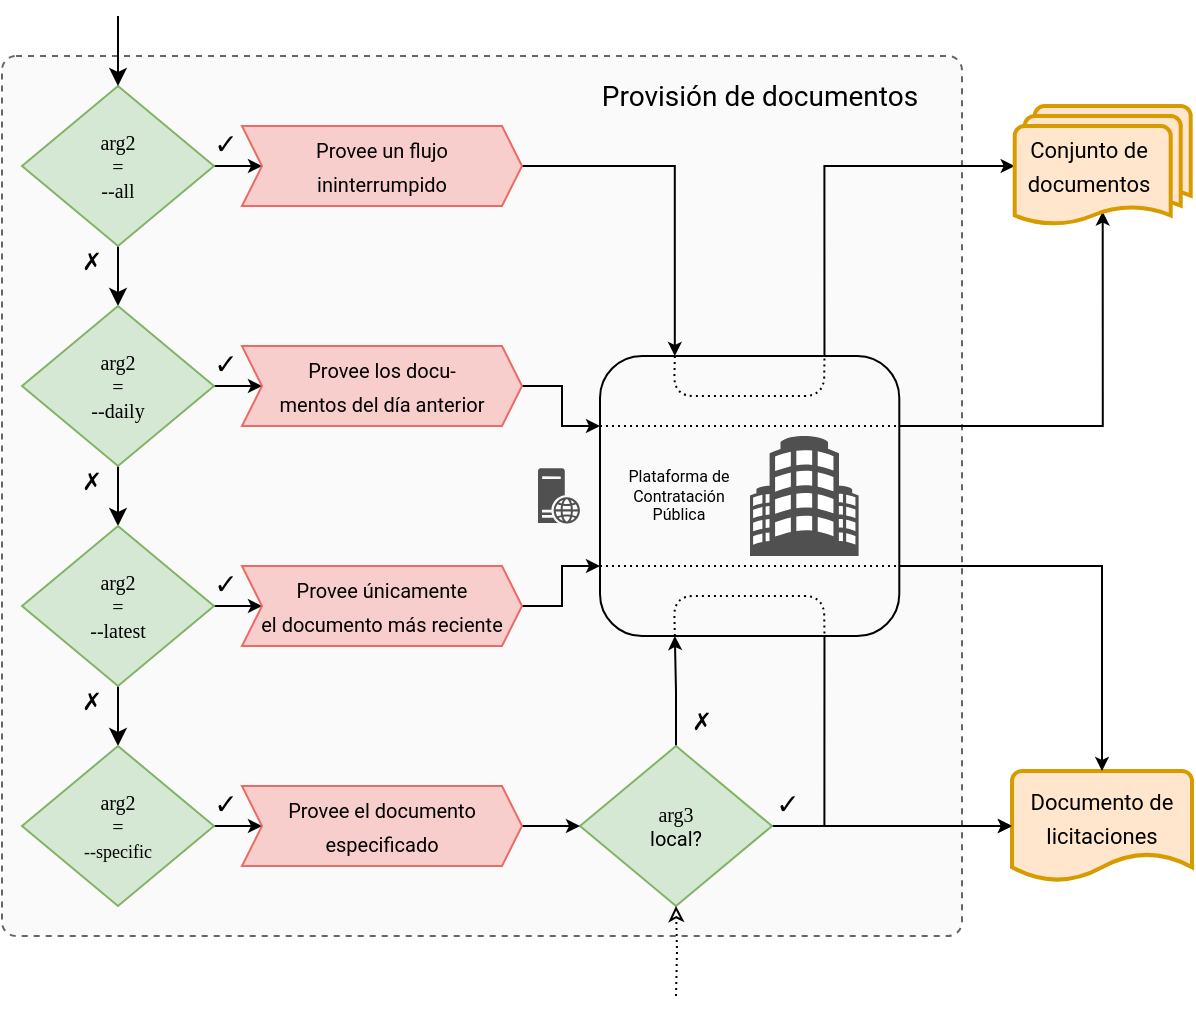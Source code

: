 <mxfile version="14.5.1" type="device"><diagram id="D43cGBjkXpeXj9T8Ub0n" name="Página-1"><mxGraphModel dx="1422" dy="825" grid="1" gridSize="10" guides="1" tooltips="1" connect="1" arrows="1" fold="1" page="1" pageScale="1" pageWidth="827" pageHeight="1169" math="0" shadow="0"><root><mxCell id="0"/><mxCell id="1" parent="0"/><mxCell id="o8vyG-Qpe4E2RXalqWkk-1" value="" style="rounded=1;whiteSpace=wrap;html=1;absoluteArcSize=1;arcSize=14;strokeWidth=1;fontFamily=Roboto;fontSource=https%3A%2F%2Ffonts.googleapis.com%2Fcss%3Ffamily%3DRoboto;strokeColor=#666666;fontColor=#333333;dashed=1;fillColor=#FAFAFA;" parent="1" vertex="1"><mxGeometry x="40" y="40" width="480" height="440" as="geometry"/></mxCell><mxCell id="o8vyG-Qpe4E2RXalqWkk-3" style="edgeStyle=orthogonalEdgeStyle;rounded=0;orthogonalLoop=1;jettySize=auto;html=1;exitX=0.5;exitY=1;exitDx=0;exitDy=0;entryX=0.5;entryY=0;entryDx=0;entryDy=0;" parent="1" source="o8vyG-Qpe4E2RXalqWkk-4" target="o8vyG-Qpe4E2RXalqWkk-6" edge="1"><mxGeometry relative="1" as="geometry"/></mxCell><mxCell id="o8vyG-Qpe4E2RXalqWkk-48" style="edgeStyle=orthogonalEdgeStyle;rounded=0;orthogonalLoop=1;jettySize=auto;html=1;entryX=0;entryY=0.5;entryDx=0;entryDy=0;startSize=6;endSize=4;fontFamily=Roboto Mono;fontSource=https%3A%2F%2Ffonts.googleapis.com%2Fcss%3Ffamily%3DRoboto%2BMono;fontSize=14;" parent="1" source="o8vyG-Qpe4E2RXalqWkk-4" target="o8vyG-Qpe4E2RXalqWkk-26" edge="1"><mxGeometry relative="1" as="geometry"/></mxCell><mxCell id="o8vyG-Qpe4E2RXalqWkk-4" value="&lt;font face=&quot;Roboto Mono&quot; data-font-src=&quot;https://fonts.googleapis.com/css?family=Roboto+Mono&quot; style=&quot;font-size: 10px;&quot;&gt;arg2&lt;br style=&quot;font-size: 10px;&quot;&gt;=&lt;br style=&quot;font-size: 10px;&quot;&gt;--all&lt;/font&gt;" style="rhombus;whiteSpace=wrap;html=1;fillColor=#d5e8d4;strokeColor=#82b366;fontSize=10;aspect=fixed;" parent="1" vertex="1"><mxGeometry x="50" y="55" width="96" height="80" as="geometry"/></mxCell><mxCell id="o8vyG-Qpe4E2RXalqWkk-5" style="edgeStyle=orthogonalEdgeStyle;rounded=0;orthogonalLoop=1;jettySize=auto;html=1;exitX=0.5;exitY=1;exitDx=0;exitDy=0;" parent="1" source="o8vyG-Qpe4E2RXalqWkk-6" target="o8vyG-Qpe4E2RXalqWkk-8" edge="1"><mxGeometry relative="1" as="geometry"/></mxCell><mxCell id="o8vyG-Qpe4E2RXalqWkk-49" style="edgeStyle=orthogonalEdgeStyle;rounded=0;orthogonalLoop=1;jettySize=auto;html=1;entryX=0;entryY=0.5;entryDx=0;entryDy=0;startSize=6;endSize=4;fontFamily=Roboto Mono;fontSource=https%3A%2F%2Ffonts.googleapis.com%2Fcss%3Ffamily%3DRoboto%2BMono;fontSize=14;" parent="1" source="o8vyG-Qpe4E2RXalqWkk-6" target="o8vyG-Qpe4E2RXalqWkk-29" edge="1"><mxGeometry relative="1" as="geometry"/></mxCell><mxCell id="o8vyG-Qpe4E2RXalqWkk-6" value="&lt;font face=&quot;Roboto Mono&quot; data-font-src=&quot;https://fonts.googleapis.com/css?family=Roboto+Mono&quot; style=&quot;font-size: 10px;&quot;&gt;arg2&lt;br style=&quot;font-size: 10px;&quot;&gt;=&lt;br style=&quot;font-size: 10px;&quot;&gt;--daily&lt;/font&gt;" style="rhombus;whiteSpace=wrap;html=1;fillColor=#d5e8d4;strokeColor=#82b366;fontSize=10;aspect=fixed;" parent="1" vertex="1"><mxGeometry x="50" y="165" width="96" height="80" as="geometry"/></mxCell><mxCell id="o8vyG-Qpe4E2RXalqWkk-7" style="edgeStyle=orthogonalEdgeStyle;rounded=0;orthogonalLoop=1;jettySize=auto;html=1;exitX=0.5;exitY=1;exitDx=0;exitDy=0;entryX=0.5;entryY=0;entryDx=0;entryDy=0;" parent="1" source="o8vyG-Qpe4E2RXalqWkk-8" target="o8vyG-Qpe4E2RXalqWkk-9" edge="1"><mxGeometry relative="1" as="geometry"/></mxCell><mxCell id="o8vyG-Qpe4E2RXalqWkk-50" style="edgeStyle=orthogonalEdgeStyle;rounded=0;orthogonalLoop=1;jettySize=auto;html=1;entryX=0;entryY=0.5;entryDx=0;entryDy=0;startSize=6;endSize=4;fontFamily=Roboto Mono;fontSource=https%3A%2F%2Ffonts.googleapis.com%2Fcss%3Ffamily%3DRoboto%2BMono;fontSize=14;" parent="1" source="o8vyG-Qpe4E2RXalqWkk-8" target="o8vyG-Qpe4E2RXalqWkk-32" edge="1"><mxGeometry relative="1" as="geometry"/></mxCell><mxCell id="o8vyG-Qpe4E2RXalqWkk-8" value="&lt;font face=&quot;Roboto Mono&quot; data-font-src=&quot;https://fonts.googleapis.com/css?family=Roboto+Mono&quot; style=&quot;font-size: 10px;&quot;&gt;arg2&lt;br style=&quot;font-size: 10px;&quot;&gt;=&lt;br style=&quot;font-size: 10px;&quot;&gt;--latest&lt;/font&gt;" style="rhombus;whiteSpace=wrap;html=1;fillColor=#d5e8d4;strokeColor=#82b366;fontSize=10;aspect=fixed;" parent="1" vertex="1"><mxGeometry x="50" y="275" width="96" height="80" as="geometry"/></mxCell><mxCell id="o8vyG-Qpe4E2RXalqWkk-55" style="edgeStyle=orthogonalEdgeStyle;rounded=0;orthogonalLoop=1;jettySize=auto;html=1;entryX=0;entryY=0.5;entryDx=0;entryDy=0;startSize=6;endSize=4;fontFamily=Roboto Mono;fontSource=https%3A%2F%2Ffonts.googleapis.com%2Fcss%3Ffamily%3DRoboto%2BMono;fontSize=14;" parent="1" source="o8vyG-Qpe4E2RXalqWkk-9" target="o8vyG-Qpe4E2RXalqWkk-51" edge="1"><mxGeometry relative="1" as="geometry"/></mxCell><mxCell id="o8vyG-Qpe4E2RXalqWkk-9" value="&lt;font face=&quot;Roboto Mono&quot; data-font-src=&quot;https://fonts.googleapis.com/css?family=Roboto+Mono&quot;&gt;arg2&lt;br style=&quot;font-size: 10px&quot;&gt;=&lt;br style=&quot;font-size: 10px&quot;&gt;&lt;font style=&quot;font-size: 9px&quot;&gt;--specific&lt;/font&gt;&lt;/font&gt;" style="rhombus;whiteSpace=wrap;html=1;fillColor=#d5e8d4;strokeColor=#82b366;fontSize=10;aspect=fixed;" parent="1" vertex="1"><mxGeometry x="50" y="385" width="96" height="80" as="geometry"/></mxCell><mxCell id="o8vyG-Qpe4E2RXalqWkk-11" value="" style="endArrow=classic;html=1;fontSize=10;entryX=0.5;entryY=0;entryDx=0;entryDy=0;" parent="1" target="o8vyG-Qpe4E2RXalqWkk-4" edge="1"><mxGeometry width="50" height="50" relative="1" as="geometry"><mxPoint x="98" y="20" as="sourcePoint"/><mxPoint x="110" y="20" as="targetPoint"/></mxGeometry></mxCell><mxCell id="o8vyG-Qpe4E2RXalqWkk-20" value="&lt;span class=&quot;box&quot; style=&quot;font-size: 14px;&quot;&gt;&lt;font data-font-src=&quot;https://fonts.googleapis.com/css?family=Roboto&quot; style=&quot;font-size: 14px;&quot;&gt;✓&lt;/font&gt;&lt;/span&gt;" style="text;html=1;strokeColor=none;fillColor=none;align=center;verticalAlign=middle;whiteSpace=wrap;rounded=0;fontSize=14;fontFamily=Roboto Mono;fontSource=https%3A%2F%2Ffonts.googleapis.com%2Fcss%3Ffamily%3DRoboto%2BMono;" parent="1" vertex="1"><mxGeometry x="425" y="405" width="16.35" height="20" as="geometry"/></mxCell><mxCell id="o8vyG-Qpe4E2RXalqWkk-21" value="&lt;span class=&quot;box&quot;&gt;&lt;font data-font-src=&quot;https://fonts.googleapis.com/css?family=Roboto&quot; style=&quot;font-size: 12px&quot;&gt;✗&lt;/font&gt;&lt;/span&gt;" style="text;html=1;strokeColor=none;fillColor=none;align=center;verticalAlign=middle;whiteSpace=wrap;rounded=0;fontSize=14;fontFamily=Roboto Mono;fontSource=https%3A%2F%2Ffonts.googleapis.com%2Fcss%3Ffamily%3DRoboto%2BMono;" parent="1" vertex="1"><mxGeometry x="80" y="135" width="10" height="15" as="geometry"/></mxCell><mxCell id="o8vyG-Qpe4E2RXalqWkk-22" value="&lt;span class=&quot;box&quot;&gt;&lt;font data-font-src=&quot;https://fonts.googleapis.com/css?family=Roboto&quot; style=&quot;font-size: 12px&quot;&gt;✗&lt;/font&gt;&lt;/span&gt;" style="text;html=1;strokeColor=none;fillColor=none;align=center;verticalAlign=middle;whiteSpace=wrap;rounded=0;fontSize=14;fontFamily=Roboto Mono;fontSource=https%3A%2F%2Ffonts.googleapis.com%2Fcss%3Ffamily%3DRoboto%2BMono;" parent="1" vertex="1"><mxGeometry x="80" y="245" width="10" height="15" as="geometry"/></mxCell><mxCell id="o8vyG-Qpe4E2RXalqWkk-23" value="&lt;span class=&quot;box&quot;&gt;&lt;font data-font-src=&quot;https://fonts.googleapis.com/css?family=Roboto&quot; style=&quot;font-size: 12px&quot;&gt;✗&lt;/font&gt;&lt;/span&gt;" style="text;html=1;strokeColor=none;fillColor=none;align=center;verticalAlign=middle;whiteSpace=wrap;rounded=0;fontSize=14;fontFamily=Roboto Mono;fontSource=https%3A%2F%2Ffonts.googleapis.com%2Fcss%3Ffamily%3DRoboto%2BMono;" parent="1" vertex="1"><mxGeometry x="80" y="355" width="10" height="15" as="geometry"/></mxCell><mxCell id="o8vyG-Qpe4E2RXalqWkk-40" style="edgeStyle=orthogonalEdgeStyle;rounded=0;orthogonalLoop=1;jettySize=auto;html=1;exitX=1;exitY=0.5;exitDx=0;exitDy=0;entryX=0;entryY=0.5;entryDx=0;entryDy=0;entryPerimeter=0;startSize=6;endSize=4;fontFamily=Roboto Mono;fontSource=https%3A%2F%2Ffonts.googleapis.com%2Fcss%3Ffamily%3DRoboto%2BMono;fontSize=14;" parent="1" source="o8vyG-Qpe4E2RXalqWkk-25" target="o8vyG-Qpe4E2RXalqWkk-37" edge="1"><mxGeometry relative="1" as="geometry"/></mxCell><mxCell id="o8vyG-Qpe4E2RXalqWkk-58" style="edgeStyle=orthogonalEdgeStyle;rounded=0;orthogonalLoop=1;jettySize=auto;html=1;entryX=0.25;entryY=1;entryDx=0;entryDy=0;startSize=6;endSize=4;fontFamily=Roboto Mono;fontSource=https%3A%2F%2Ffonts.googleapis.com%2Fcss%3Ffamily%3DRoboto%2BMono;fontSize=14;" parent="1" source="o8vyG-Qpe4E2RXalqWkk-25" target="o8vyG-Qpe4E2RXalqWkk-43" edge="1"><mxGeometry relative="1" as="geometry"/></mxCell><mxCell id="o8vyG-Qpe4E2RXalqWkk-25" value="&lt;font face=&quot;Roboto Mono&quot;&gt;arg3&lt;br&gt;&lt;/font&gt;&lt;font face=&quot;Roboto&quot; data-font-src=&quot;https://fonts.googleapis.com/css?family=Roboto&quot;&gt;local?&lt;/font&gt;" style="rhombus;whiteSpace=wrap;html=1;fillColor=#d5e8d4;strokeColor=#82b366;fontSize=10;aspect=fixed;" parent="1" vertex="1"><mxGeometry x="329" y="385" width="96" height="80" as="geometry"/></mxCell><mxCell id="o8vyG-Qpe4E2RXalqWkk-61" style="edgeStyle=orthogonalEdgeStyle;rounded=0;orthogonalLoop=1;jettySize=auto;html=1;exitX=1;exitY=0.5;exitDx=0;exitDy=0;entryX=0.25;entryY=0;entryDx=0;entryDy=0;startSize=6;endSize=4;fontFamily=Roboto Mono;fontSource=https%3A%2F%2Ffonts.googleapis.com%2Fcss%3Ffamily%3DRoboto%2BMono;fontSize=14;" parent="1" source="o8vyG-Qpe4E2RXalqWkk-26" target="o8vyG-Qpe4E2RXalqWkk-43" edge="1"><mxGeometry relative="1" as="geometry"/></mxCell><mxCell id="o8vyG-Qpe4E2RXalqWkk-26" value="&lt;font face=&quot;Roboto&quot; data-font-src=&quot;https://fonts.googleapis.com/css?family=Roboto&quot; style=&quot;font-size: 10px&quot;&gt;Provee un flujo&lt;br&gt;ininterrumpido&lt;/font&gt;" style="shape=step;perimeter=stepPerimeter;whiteSpace=wrap;html=1;fixedSize=1;fontFamily=Roboto Mono;fontSource=https%3A%2F%2Ffonts.googleapis.com%2Fcss%3Ffamily%3DRoboto%2BMono;fontSize=14;labelBackgroundColor=none;fillColor=#F8CECC;size=10;strokeColor=#EA6B66;fontColor=#000000;" parent="1" vertex="1"><mxGeometry x="160" y="75" width="140" height="40" as="geometry"/></mxCell><mxCell id="o8vyG-Qpe4E2RXalqWkk-60" style="edgeStyle=orthogonalEdgeStyle;rounded=0;orthogonalLoop=1;jettySize=auto;html=1;exitX=1;exitY=0.5;exitDx=0;exitDy=0;entryX=0;entryY=0.25;entryDx=0;entryDy=0;startSize=6;endSize=4;fontFamily=Roboto Mono;fontSource=https%3A%2F%2Ffonts.googleapis.com%2Fcss%3Ffamily%3DRoboto%2BMono;fontSize=14;" parent="1" source="o8vyG-Qpe4E2RXalqWkk-29" target="o8vyG-Qpe4E2RXalqWkk-43" edge="1"><mxGeometry relative="1" as="geometry"/></mxCell><mxCell id="o8vyG-Qpe4E2RXalqWkk-29" value="&lt;font face=&quot;Roboto&quot; data-font-src=&quot;https://fonts.googleapis.com/css?family=Roboto&quot; style=&quot;font-size: 10px&quot;&gt;Provee los docu-&lt;br&gt;mentos del día anterior&lt;/font&gt;" style="shape=step;perimeter=stepPerimeter;whiteSpace=wrap;html=1;fixedSize=1;fontFamily=Roboto Mono;fontSource=https%3A%2F%2Ffonts.googleapis.com%2Fcss%3Ffamily%3DRoboto%2BMono;fontSize=14;labelBackgroundColor=none;size=10;fillColor=#F8CECC;strokeColor=#EA6B66;" parent="1" vertex="1"><mxGeometry x="160" y="185" width="140" height="40" as="geometry"/></mxCell><mxCell id="o8vyG-Qpe4E2RXalqWkk-56" style="edgeStyle=orthogonalEdgeStyle;rounded=0;orthogonalLoop=1;jettySize=auto;html=1;exitX=1;exitY=0.5;exitDx=0;exitDy=0;entryX=0;entryY=0.75;entryDx=0;entryDy=0;startSize=6;endSize=4;fontFamily=Roboto Mono;fontSource=https%3A%2F%2Ffonts.googleapis.com%2Fcss%3Ffamily%3DRoboto%2BMono;fontSize=14;" parent="1" source="o8vyG-Qpe4E2RXalqWkk-32" target="o8vyG-Qpe4E2RXalqWkk-43" edge="1"><mxGeometry relative="1" as="geometry"/></mxCell><mxCell id="o8vyG-Qpe4E2RXalqWkk-32" value="&lt;font face=&quot;Roboto&quot; data-font-src=&quot;https://fonts.googleapis.com/css?family=Roboto&quot; style=&quot;font-size: 10px&quot;&gt;Provee únicamente&lt;br&gt;el documento más reciente&lt;br&gt;&lt;/font&gt;" style="shape=step;perimeter=stepPerimeter;whiteSpace=wrap;html=1;fixedSize=1;fontFamily=Roboto Mono;fontSource=https%3A%2F%2Ffonts.googleapis.com%2Fcss%3Ffamily%3DRoboto%2BMono;fontSize=14;labelBackgroundColor=none;fillColor=#F8CECC;size=10;strokeColor=#EA6B66;" parent="1" vertex="1"><mxGeometry x="160" y="295" width="140" height="40" as="geometry"/></mxCell><mxCell id="o8vyG-Qpe4E2RXalqWkk-37" value="&lt;font face=&quot;Roboto&quot; data-font-src=&quot;https://fonts.googleapis.com/css?family=Roboto&quot; style=&quot;font-size: 11px&quot;&gt;Documento de licitaciones&lt;/font&gt;" style="strokeWidth=2;html=1;shape=mxgraph.flowchart.document2;whiteSpace=wrap;size=0.25;labelBackgroundColor=none;fillColor=#ffe6cc;fontFamily=Roboto Mono;fontSource=https%3A%2F%2Ffonts.googleapis.com%2Fcss%3Ffamily%3DRoboto%2BMono;fontSize=14;strokeColor=#d79b00;verticalAlign=top;" parent="1" vertex="1"><mxGeometry x="545" y="397.5" width="90" height="55" as="geometry"/></mxCell><mxCell id="o8vyG-Qpe4E2RXalqWkk-47" value="" style="group" parent="1" vertex="1" connectable="0"><mxGeometry x="339" y="190" width="149.65" height="140" as="geometry"/></mxCell><mxCell id="o8vyG-Qpe4E2RXalqWkk-43" value="" style="rounded=1;whiteSpace=wrap;html=1;labelBackgroundColor=none;fillColor=#FAFAFA;fontFamily=Roboto Mono;fontSource=https%3A%2F%2Ffonts.googleapis.com%2Fcss%3Ffamily%3DRoboto%2BMono;fontSize=14;" parent="o8vyG-Qpe4E2RXalqWkk-47" vertex="1"><mxGeometry width="149.65" height="140" as="geometry"/></mxCell><mxCell id="o8vyG-Qpe4E2RXalqWkk-13" value="" style="shadow=0;dashed=0;html=1;strokeColor=none;labelPosition=center;verticalLabelPosition=bottom;verticalAlign=top;align=center;outlineConnect=0;shape=mxgraph.veeam.building;fillColor=#505050;" parent="o8vyG-Qpe4E2RXalqWkk-47" vertex="1"><mxGeometry x="75" y="40" width="54.3" height="60" as="geometry"/></mxCell><mxCell id="o8vyG-Qpe4E2RXalqWkk-76" value="" style="endArrow=none;html=1;dashed=1;dashPattern=1 2;fontFamily=Roboto Mono;fontSource=https%3A%2F%2Ffonts.googleapis.com%2Fcss%3Ffamily%3DRoboto%2BMono;fontSize=14;exitX=0.25;exitY=0;exitDx=0;exitDy=0;entryX=0.75;entryY=0;entryDx=0;entryDy=0;endFill=0;" parent="o8vyG-Qpe4E2RXalqWkk-47" source="o8vyG-Qpe4E2RXalqWkk-43" target="o8vyG-Qpe4E2RXalqWkk-43" edge="1"><mxGeometry width="50" height="50" relative="1" as="geometry"><mxPoint x="11" y="30" as="sourcePoint"/><mxPoint x="61" y="-20" as="targetPoint"/><Array as="points"><mxPoint x="37" y="20"/><mxPoint x="75" y="20"/><mxPoint x="112" y="20"/></Array></mxGeometry></mxCell><mxCell id="o8vyG-Qpe4E2RXalqWkk-77" value="" style="endArrow=none;html=1;dashed=1;dashPattern=1 2;fontFamily=Roboto Mono;fontSource=https%3A%2F%2Ffonts.googleapis.com%2Fcss%3Ffamily%3DRoboto%2BMono;fontSize=14;exitX=0.25;exitY=1;exitDx=0;exitDy=0;entryX=0.75;entryY=1;entryDx=0;entryDy=0;endFill=0;" parent="o8vyG-Qpe4E2RXalqWkk-47" source="o8vyG-Qpe4E2RXalqWkk-43" target="o8vyG-Qpe4E2RXalqWkk-43" edge="1"><mxGeometry width="50" height="50" relative="1" as="geometry"><mxPoint x="47.413" y="10" as="sourcePoint"/><mxPoint x="122.238" y="10" as="targetPoint"/><Array as="points"><mxPoint x="37" y="120"/><mxPoint x="75" y="120"/><mxPoint x="112" y="120"/></Array></mxGeometry></mxCell><mxCell id="o8vyG-Qpe4E2RXalqWkk-78" value="" style="endArrow=none;html=1;dashed=1;dashPattern=1 2;fontFamily=Roboto Mono;fontSource=https%3A%2F%2Ffonts.googleapis.com%2Fcss%3Ffamily%3DRoboto%2BMono;fontSize=14;exitX=0;exitY=0.75;exitDx=0;exitDy=0;endFill=0;" parent="o8vyG-Qpe4E2RXalqWkk-47" source="o8vyG-Qpe4E2RXalqWkk-43" edge="1"><mxGeometry width="50" height="50" relative="1" as="geometry"><mxPoint y="110" as="sourcePoint"/><mxPoint x="151" y="105" as="targetPoint"/></mxGeometry></mxCell><mxCell id="o8vyG-Qpe4E2RXalqWkk-45" value="&lt;font style=&quot;font-size: 8px;&quot; data-font-src=&quot;https://fonts.googleapis.com/css?family=Roboto&quot;&gt;Plataforma de&lt;br style=&quot;font-size: 8px;&quot;&gt;Contratación Pública&lt;/font&gt;" style="text;html=1;strokeColor=none;fillColor=none;align=center;verticalAlign=middle;whiteSpace=wrap;rounded=0;fontFamily=Roboto;fontSource=https%3A%2F%2Ffonts.googleapis.com%2Fcss%3Ffamily%3DRoboto;fontSize=8;" parent="o8vyG-Qpe4E2RXalqWkk-47" vertex="1"><mxGeometry x="11.0" y="55" width="56.82" height="30" as="geometry"/></mxCell><mxCell id="o8vyG-Qpe4E2RXalqWkk-57" style="edgeStyle=orthogonalEdgeStyle;rounded=0;orthogonalLoop=1;jettySize=auto;html=1;exitX=1;exitY=0.5;exitDx=0;exitDy=0;entryX=0;entryY=0.5;entryDx=0;entryDy=0;startSize=6;endSize=4;fontFamily=Roboto Mono;fontSource=https%3A%2F%2Ffonts.googleapis.com%2Fcss%3Ffamily%3DRoboto%2BMono;fontSize=14;" parent="1" source="o8vyG-Qpe4E2RXalqWkk-51" target="o8vyG-Qpe4E2RXalqWkk-25" edge="1"><mxGeometry relative="1" as="geometry"/></mxCell><mxCell id="o8vyG-Qpe4E2RXalqWkk-51" value="&lt;font face=&quot;Roboto&quot; data-font-src=&quot;https://fonts.googleapis.com/css?family=Roboto&quot; style=&quot;font-size: 10px&quot;&gt;Provee el documento&lt;br&gt;especificado&lt;br&gt;&lt;/font&gt;" style="shape=step;perimeter=stepPerimeter;whiteSpace=wrap;html=1;fixedSize=1;fontFamily=Roboto Mono;fontSource=https%3A%2F%2Ffonts.googleapis.com%2Fcss%3Ffamily%3DRoboto%2BMono;fontSize=14;labelBackgroundColor=none;fillColor=#F8CECC;size=10;strokeColor=#EA6B66;" parent="1" vertex="1"><mxGeometry x="160" y="405" width="140" height="40" as="geometry"/></mxCell><mxCell id="o8vyG-Qpe4E2RXalqWkk-59" style="edgeStyle=orthogonalEdgeStyle;rounded=0;orthogonalLoop=1;jettySize=auto;html=1;exitX=0.75;exitY=1;exitDx=0;exitDy=0;startSize=6;endSize=4;fontFamily=Roboto Mono;fontSource=https%3A%2F%2Ffonts.googleapis.com%2Fcss%3Ffamily%3DRoboto%2BMono;fontSize=14;entryX=0;entryY=0.5;entryDx=0;entryDy=0;entryPerimeter=0;" parent="1" source="o8vyG-Qpe4E2RXalqWkk-43" target="o8vyG-Qpe4E2RXalqWkk-37" edge="1"><mxGeometry relative="1" as="geometry"><mxPoint x="451" y="430" as="targetPoint"/></mxGeometry></mxCell><mxCell id="o8vyG-Qpe4E2RXalqWkk-62" style="edgeStyle=orthogonalEdgeStyle;rounded=0;orthogonalLoop=1;jettySize=auto;html=1;exitX=1;exitY=0.75;exitDx=0;exitDy=0;entryX=0.5;entryY=0;entryDx=0;entryDy=0;entryPerimeter=0;startSize=6;endSize=4;fontFamily=Roboto Mono;fontSource=https%3A%2F%2Ffonts.googleapis.com%2Fcss%3Ffamily%3DRoboto%2BMono;fontSize=14;" parent="1" source="o8vyG-Qpe4E2RXalqWkk-43" target="o8vyG-Qpe4E2RXalqWkk-37" edge="1"><mxGeometry relative="1" as="geometry"/></mxCell><mxCell id="o8vyG-Qpe4E2RXalqWkk-63" style="edgeStyle=orthogonalEdgeStyle;rounded=0;orthogonalLoop=1;jettySize=auto;html=1;exitX=1;exitY=0.25;exitDx=0;exitDy=0;entryX=0.5;entryY=0.88;entryDx=0;entryDy=0;entryPerimeter=0;startSize=6;endSize=4;fontFamily=Roboto Mono;fontSource=https%3A%2F%2Ffonts.googleapis.com%2Fcss%3Ffamily%3DRoboto%2BMono;fontSize=14;" parent="1" source="o8vyG-Qpe4E2RXalqWkk-43" target="o8vyG-Qpe4E2RXalqWkk-36" edge="1"><mxGeometry relative="1" as="geometry"/></mxCell><mxCell id="o8vyG-Qpe4E2RXalqWkk-64" style="edgeStyle=orthogonalEdgeStyle;rounded=0;orthogonalLoop=1;jettySize=auto;html=1;exitX=0.75;exitY=0;exitDx=0;exitDy=0;entryX=0;entryY=0.5;entryDx=0;entryDy=0;entryPerimeter=0;startSize=6;endSize=4;fontFamily=Roboto Mono;fontSource=https%3A%2F%2Ffonts.googleapis.com%2Fcss%3Ffamily%3DRoboto%2BMono;fontSize=14;" parent="1" source="o8vyG-Qpe4E2RXalqWkk-43" target="o8vyG-Qpe4E2RXalqWkk-36" edge="1"><mxGeometry relative="1" as="geometry"/></mxCell><mxCell id="o8vyG-Qpe4E2RXalqWkk-65" value="&lt;span class=&quot;box&quot; style=&quot;font-size: 14px;&quot;&gt;&lt;font data-font-src=&quot;https://fonts.googleapis.com/css?family=Roboto&quot; style=&quot;font-size: 14px;&quot;&gt;✓&lt;/font&gt;&lt;/span&gt;" style="text;html=1;strokeColor=none;fillColor=none;align=center;verticalAlign=middle;whiteSpace=wrap;rounded=0;fontSize=14;fontFamily=Roboto Mono;fontSource=https%3A%2F%2Ffonts.googleapis.com%2Fcss%3Ffamily%3DRoboto%2BMono;" parent="1" vertex="1"><mxGeometry x="143.65" y="405" width="16.35" height="20" as="geometry"/></mxCell><mxCell id="o8vyG-Qpe4E2RXalqWkk-66" value="&lt;span class=&quot;box&quot; style=&quot;font-size: 14px;&quot;&gt;&lt;font data-font-src=&quot;https://fonts.googleapis.com/css?family=Roboto&quot; style=&quot;font-size: 14px;&quot;&gt;✓&lt;/font&gt;&lt;/span&gt;" style="text;html=1;strokeColor=none;fillColor=none;align=center;verticalAlign=middle;whiteSpace=wrap;rounded=0;fontSize=14;fontFamily=Roboto Mono;fontSource=https%3A%2F%2Ffonts.googleapis.com%2Fcss%3Ffamily%3DRoboto%2BMono;" parent="1" vertex="1"><mxGeometry x="143.65" y="295" width="16.35" height="20" as="geometry"/></mxCell><mxCell id="o8vyG-Qpe4E2RXalqWkk-67" value="&lt;span class=&quot;box&quot; style=&quot;font-size: 14px;&quot;&gt;&lt;font data-font-src=&quot;https://fonts.googleapis.com/css?family=Roboto&quot; style=&quot;font-size: 14px;&quot;&gt;✓&lt;/font&gt;&lt;/span&gt;" style="text;html=1;strokeColor=none;fillColor=none;align=center;verticalAlign=middle;whiteSpace=wrap;rounded=0;fontSize=14;fontFamily=Roboto Mono;fontSource=https%3A%2F%2Ffonts.googleapis.com%2Fcss%3Ffamily%3DRoboto%2BMono;" parent="1" vertex="1"><mxGeometry x="143.65" y="185" width="16.35" height="20" as="geometry"/></mxCell><mxCell id="o8vyG-Qpe4E2RXalqWkk-68" value="&lt;span class=&quot;box&quot; style=&quot;font-size: 14px;&quot;&gt;&lt;font data-font-src=&quot;https://fonts.googleapis.com/css?family=Roboto&quot; style=&quot;font-size: 14px;&quot;&gt;✓&lt;/font&gt;&lt;/span&gt;" style="text;html=1;strokeColor=none;fillColor=none;align=center;verticalAlign=middle;whiteSpace=wrap;rounded=0;fontSize=14;fontFamily=Roboto Mono;fontSource=https%3A%2F%2Ffonts.googleapis.com%2Fcss%3Ffamily%3DRoboto%2BMono;" parent="1" vertex="1"><mxGeometry x="143.65" y="75" width="16.35" height="20" as="geometry"/></mxCell><mxCell id="o8vyG-Qpe4E2RXalqWkk-70" value="" style="group" parent="1" vertex="1" connectable="0"><mxGeometry x="540" y="65" width="94.35" height="60" as="geometry"/></mxCell><mxCell id="o8vyG-Qpe4E2RXalqWkk-36" value="" style="strokeWidth=2;html=1;shape=mxgraph.flowchart.multi-document;whiteSpace=wrap;labelBackgroundColor=none;fillColor=#ffe6cc;fontFamily=Roboto Mono;fontSource=https%3A%2F%2Ffonts.googleapis.com%2Fcss%3Ffamily%3DRoboto%2BMono;fontSize=14;strokeColor=#d79b00;verticalAlign=middle;" parent="o8vyG-Qpe4E2RXalqWkk-70" vertex="1"><mxGeometry x="6.35" width="88" height="60" as="geometry"/></mxCell><mxCell id="o8vyG-Qpe4E2RXalqWkk-69" value="&lt;font face=&quot;Roboto&quot; data-font-src=&quot;https://fonts.googleapis.com/css?family=Roboto&quot; style=&quot;font-size: 11px&quot;&gt;Conjunto de documentos&lt;/font&gt;" style="text;html=1;strokeColor=none;fillColor=none;align=center;verticalAlign=middle;whiteSpace=wrap;rounded=0;labelBackgroundColor=none;fontFamily=Roboto Mono;fontSource=https%3A%2F%2Ffonts.googleapis.com%2Fcss%3Ffamily%3DRoboto%2BMono;fontSize=14;" parent="o8vyG-Qpe4E2RXalqWkk-70" vertex="1"><mxGeometry y="7.5" width="87.18" height="45" as="geometry"/></mxCell><mxCell id="o8vyG-Qpe4E2RXalqWkk-71" value="&lt;span class=&quot;box&quot;&gt;&lt;font data-font-src=&quot;https://fonts.googleapis.com/css?family=Roboto&quot; style=&quot;font-size: 12px&quot;&gt;✗&lt;/font&gt;&lt;/span&gt;" style="text;html=1;strokeColor=none;fillColor=none;align=center;verticalAlign=middle;whiteSpace=wrap;rounded=0;fontSize=14;fontFamily=Roboto Mono;fontSource=https%3A%2F%2Ffonts.googleapis.com%2Fcss%3Ffamily%3DRoboto%2BMono;" parent="1" vertex="1"><mxGeometry x="380" y="360" width="20" height="25" as="geometry"/></mxCell><mxCell id="o8vyG-Qpe4E2RXalqWkk-73" style="edgeStyle=orthogonalEdgeStyle;rounded=0;orthogonalLoop=1;jettySize=auto;html=1;entryX=0.5;entryY=1;entryDx=0;entryDy=0;startSize=6;endSize=5;fontFamily=Roboto Mono;fontSource=https%3A%2F%2Ffonts.googleapis.com%2Fcss%3Ffamily%3DRoboto%2BMono;fontSize=14;dashed=1;dashPattern=1 2;endArrow=classic;endFill=0;" parent="1" target="o8vyG-Qpe4E2RXalqWkk-25" edge="1"><mxGeometry relative="1" as="geometry"><mxPoint x="377" y="510" as="sourcePoint"/></mxGeometry></mxCell><mxCell id="o8vyG-Qpe4E2RXalqWkk-74" value="" style="endArrow=none;html=1;dashed=1;dashPattern=1 2;fontFamily=Roboto Mono;fontSource=https%3A%2F%2Ffonts.googleapis.com%2Fcss%3Ffamily%3DRoboto%2BMono;fontSize=14;exitX=0;exitY=0.25;exitDx=0;exitDy=0;endFill=0;" parent="1" source="o8vyG-Qpe4E2RXalqWkk-43" edge="1"><mxGeometry width="50" height="50" relative="1" as="geometry"><mxPoint x="290" y="300" as="sourcePoint"/><mxPoint x="490" y="225" as="targetPoint"/></mxGeometry></mxCell><mxCell id="o8vyG-Qpe4E2RXalqWkk-94" value="" style="aspect=fixed;pointerEvents=1;shadow=0;dashed=0;html=1;labelPosition=center;verticalLabelPosition=bottom;verticalAlign=top;align=center;shape=mxgraph.mscae.enterprise.web_server;fontSize=10;fontColor=#333333;fillColor=#505050;strokeColor=none;" parent="1" vertex="1"><mxGeometry x="308" y="246.18" width="21" height="27.63" as="geometry"/></mxCell><mxCell id="o8vyG-Qpe4E2RXalqWkk-95" value="&lt;font face=&quot;Roboto&quot; data-font-src=&quot;https://fonts.googleapis.com/css?family=Roboto&quot; style=&quot;font-size: 14px&quot;&gt;Provisión de documentos&lt;/font&gt;" style="text;html=1;strokeColor=none;fillColor=none;align=center;verticalAlign=middle;whiteSpace=wrap;rounded=0;labelBackgroundColor=none;fontFamily=Roboto Mono;fontSource=https%3A%2F%2Ffonts.googleapis.com%2Fcss%3Ffamily%3DRoboto%2BMono;fontSize=8;" parent="1" vertex="1"><mxGeometry x="329" y="45" width="180" height="30" as="geometry"/></mxCell></root></mxGraphModel></diagram></mxfile>